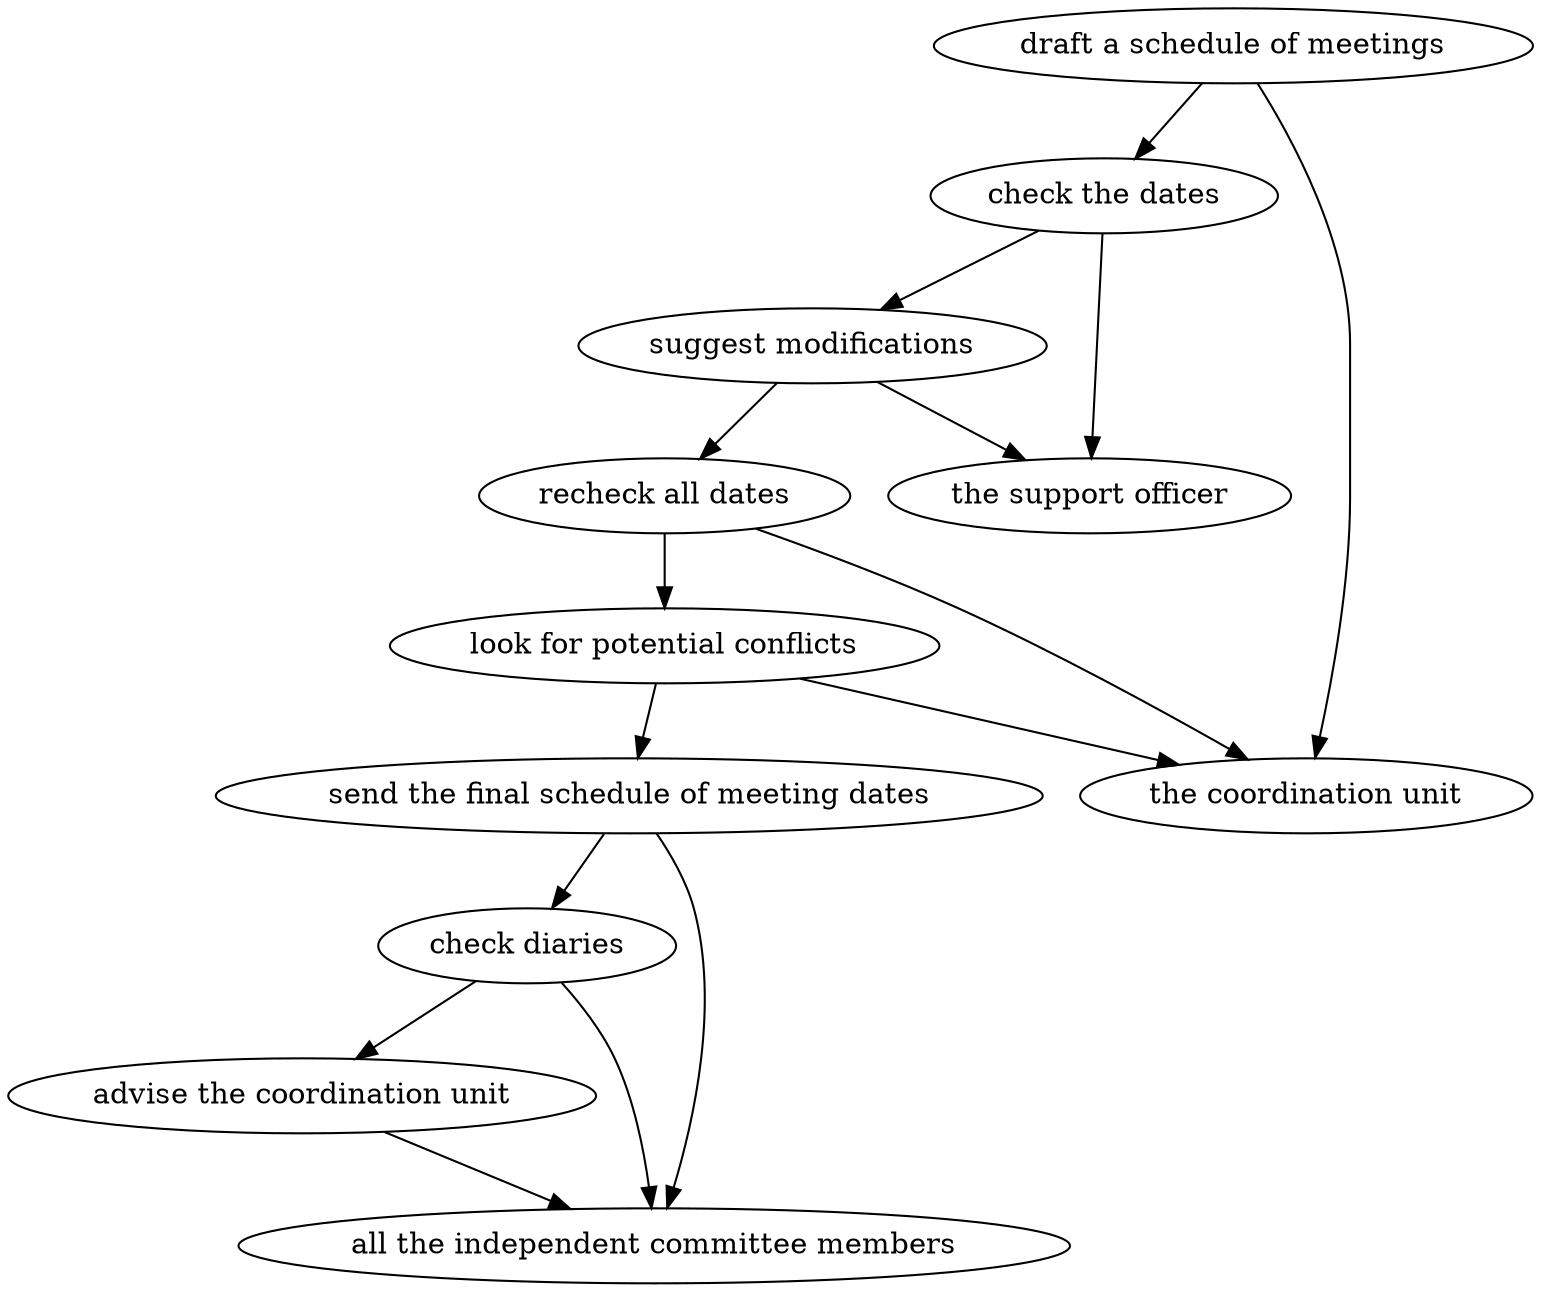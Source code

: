 strict digraph "doc-9.3" {
	graph [name="doc-9.3"];
	"draft a schedule of meetings"	[attrs="{'type': 'Activity', 'label': 'draft a schedule of meetings'}"];
	"check the dates"	[attrs="{'type': 'Activity', 'label': 'check the dates'}"];
	"draft a schedule of meetings" -> "check the dates"	[attrs="{'type': 'flow', 'label': 'flow'}"];
	"the coordination unit"	[attrs="{'type': 'Actor', 'label': 'the coordination unit'}"];
	"draft a schedule of meetings" -> "the coordination unit"	[attrs="{'type': 'actor performer', 'label': 'actor performer'}"];
	"suggest modifications"	[attrs="{'type': 'Activity', 'label': 'suggest modifications'}"];
	"check the dates" -> "suggest modifications"	[attrs="{'type': 'flow', 'label': 'flow'}"];
	"the support officer"	[attrs="{'type': 'Actor', 'label': 'the support officer'}"];
	"check the dates" -> "the support officer"	[attrs="{'type': 'actor performer', 'label': 'actor performer'}"];
	"recheck all dates"	[attrs="{'type': 'Activity', 'label': 'recheck all dates'}"];
	"suggest modifications" -> "recheck all dates"	[attrs="{'type': 'flow', 'label': 'flow'}"];
	"suggest modifications" -> "the support officer"	[attrs="{'type': 'actor performer', 'label': 'actor performer'}"];
	"look for potential conflicts"	[attrs="{'type': 'Activity', 'label': 'look for potential conflicts'}"];
	"recheck all dates" -> "look for potential conflicts"	[attrs="{'type': 'flow', 'label': 'flow'}"];
	"recheck all dates" -> "the coordination unit"	[attrs="{'type': 'actor performer', 'label': 'actor performer'}"];
	"send the final schedule of meeting dates"	[attrs="{'type': 'Activity', 'label': 'send the final schedule of meeting dates'}"];
	"look for potential conflicts" -> "send the final schedule of meeting dates"	[attrs="{'type': 'flow', 'label': 'flow'}"];
	"look for potential conflicts" -> "the coordination unit"	[attrs="{'type': 'actor performer', 'label': 'actor performer'}"];
	"check diaries"	[attrs="{'type': 'Activity', 'label': 'check diaries'}"];
	"send the final schedule of meeting dates" -> "check diaries"	[attrs="{'type': 'flow', 'label': 'flow'}"];
	"all the independent committee members"	[attrs="{'type': 'Actor', 'label': 'all the independent committee members'}"];
	"send the final schedule of meeting dates" -> "all the independent committee members"	[attrs="{'type': 'actor performer', 'label': 'actor performer'}"];
	"advise the coordination unit"	[attrs="{'type': 'Activity', 'label': 'advise the coordination unit'}"];
	"check diaries" -> "advise the coordination unit"	[attrs="{'type': 'flow', 'label': 'flow'}"];
	"check diaries" -> "all the independent committee members"	[attrs="{'type': 'actor performer', 'label': 'actor performer'}"];
	"advise the coordination unit" -> "all the independent committee members"	[attrs="{'type': 'actor performer', 'label': 'actor performer'}"];
}
